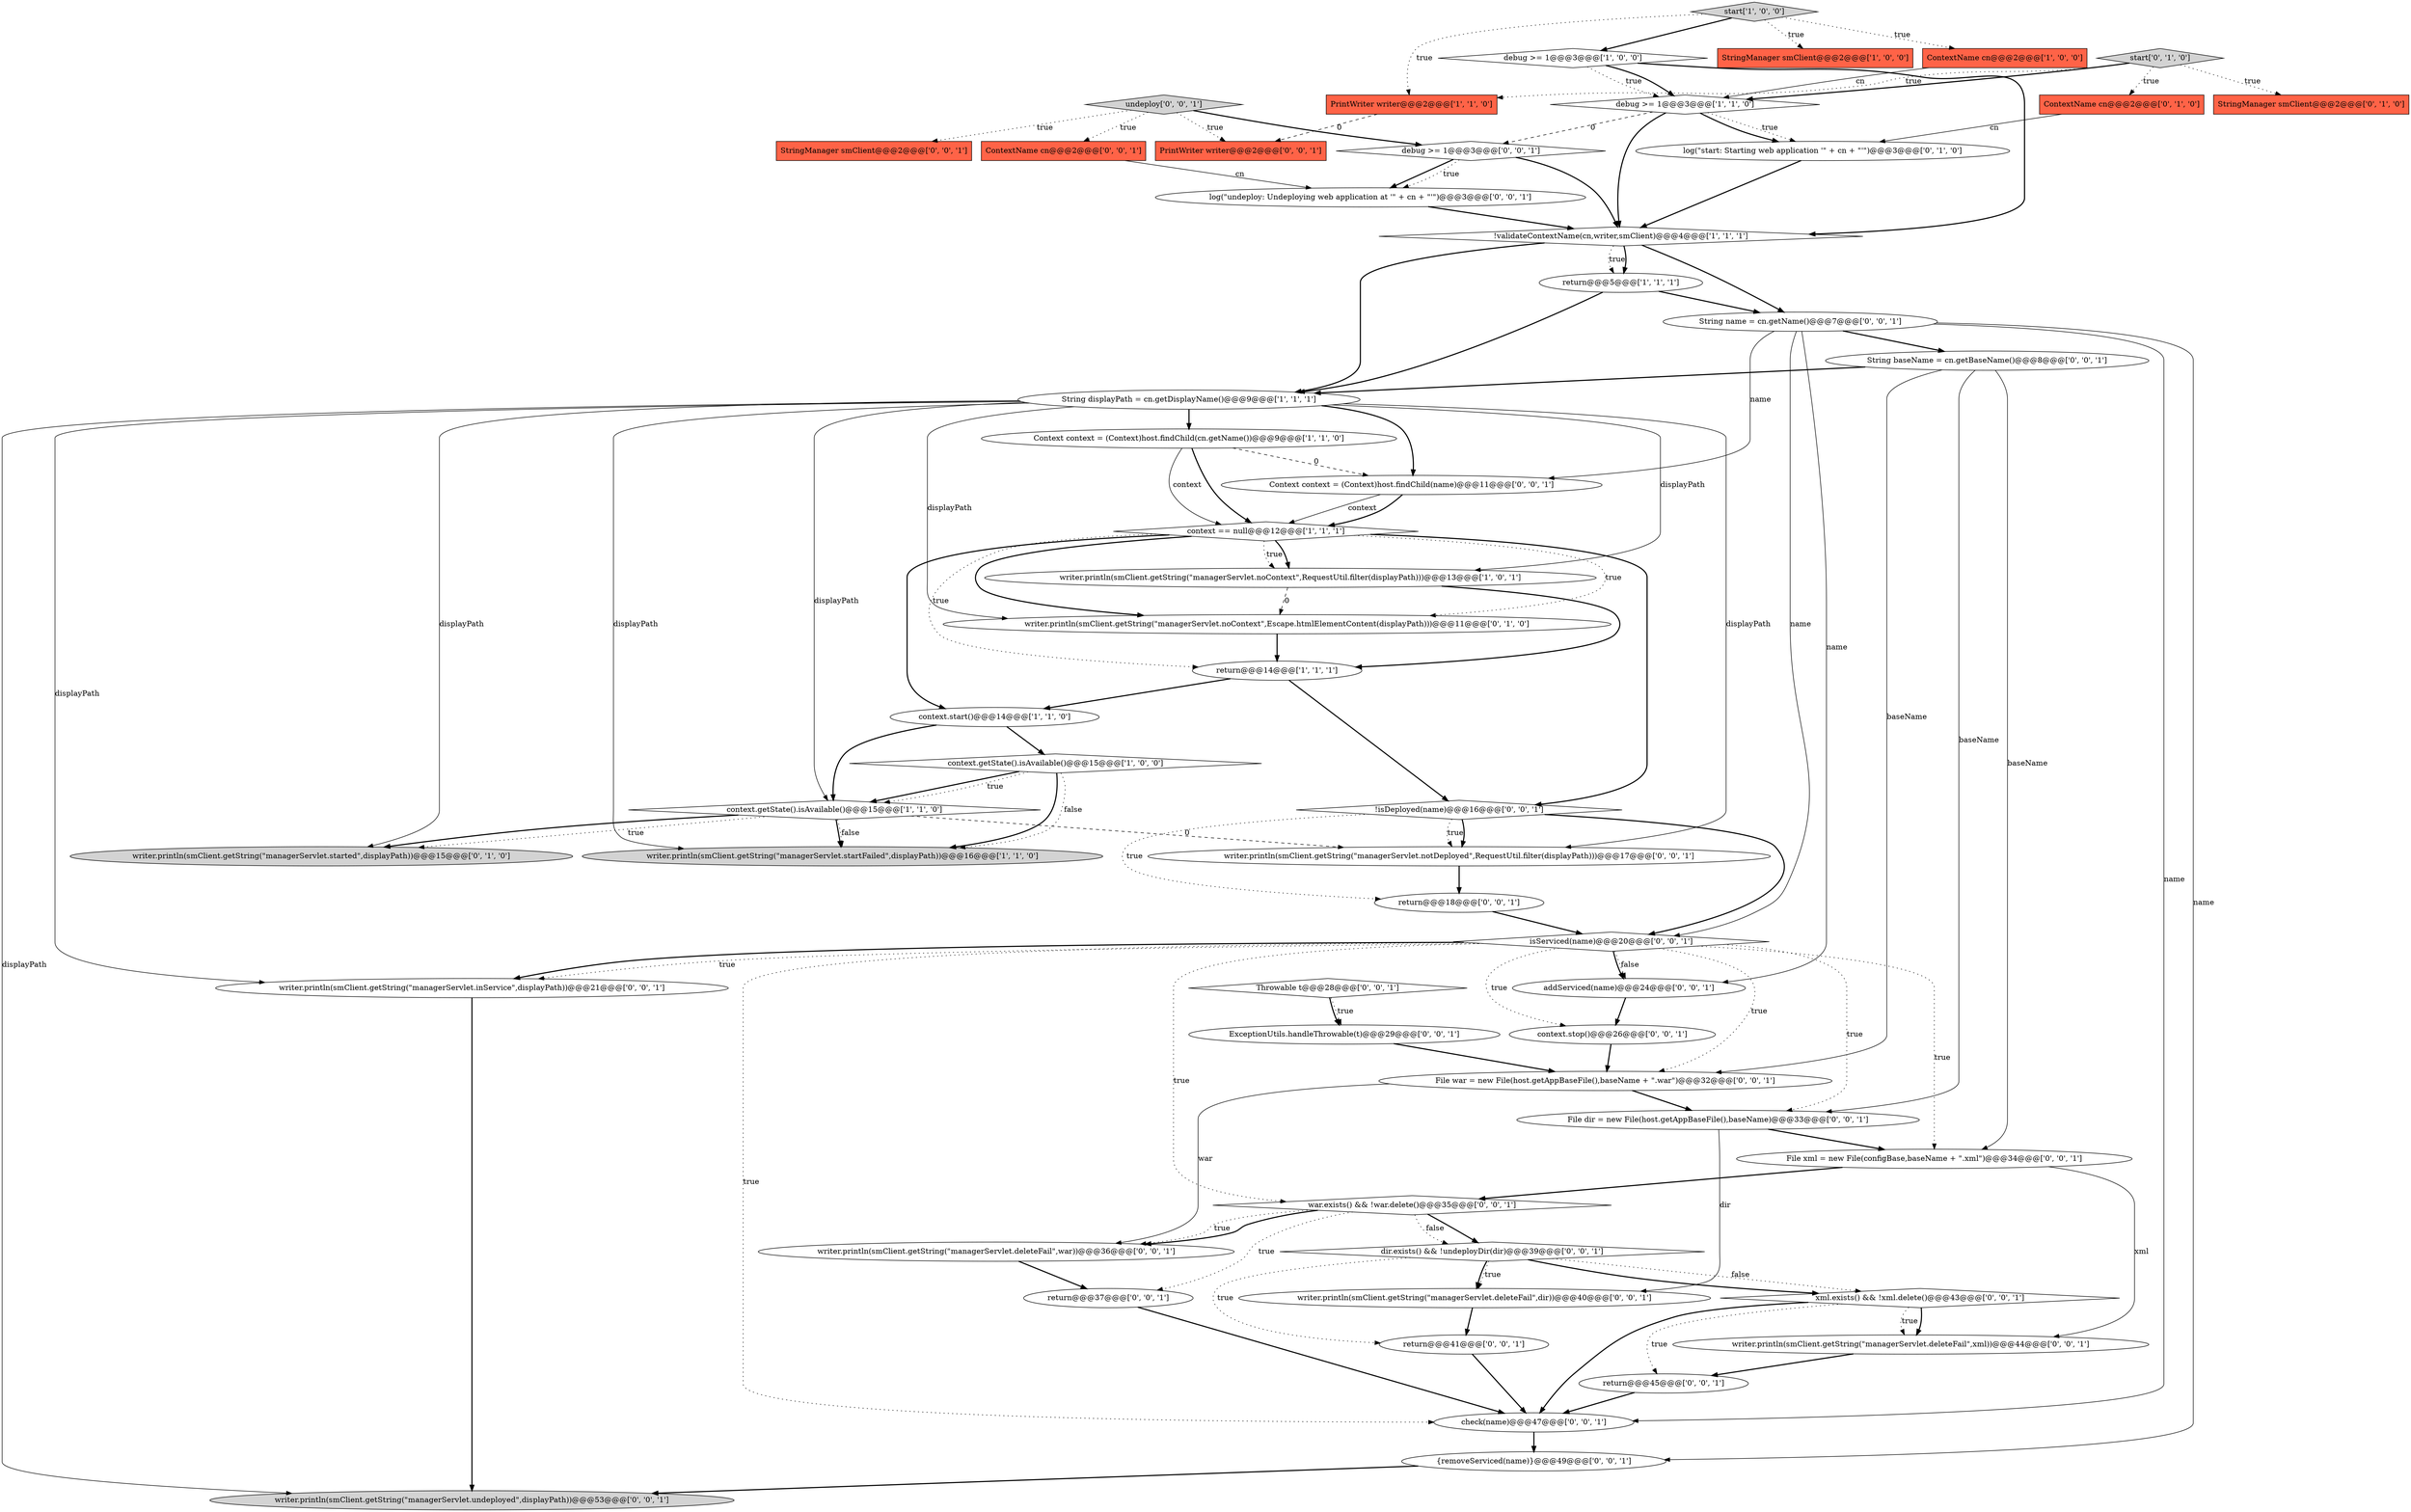 digraph {
16 [style = filled, label = "writer.println(smClient.getString(\"managerServlet.noContext\",RequestUtil.filter(displayPath)))@@@13@@@['1', '0', '1']", fillcolor = white, shape = ellipse image = "AAA0AAABBB1BBB"];
34 [style = filled, label = "ContextName cn@@@2@@@['0', '0', '1']", fillcolor = tomato, shape = box image = "AAA0AAABBB3BBB"];
18 [style = filled, label = "writer.println(smClient.getString(\"managerServlet.started\",displayPath))@@@15@@@['0', '1', '0']", fillcolor = lightgray, shape = ellipse image = "AAA0AAABBB2BBB"];
7 [style = filled, label = "return@@@5@@@['1', '1', '1']", fillcolor = white, shape = ellipse image = "AAA0AAABBB1BBB"];
52 [style = filled, label = "xml.exists() && !xml.delete()@@@43@@@['0', '0', '1']", fillcolor = white, shape = diamond image = "AAA0AAABBB3BBB"];
10 [style = filled, label = "String displayPath = cn.getDisplayName()@@@9@@@['1', '1', '1']", fillcolor = white, shape = ellipse image = "AAA0AAABBB1BBB"];
12 [style = filled, label = "start['1', '0', '0']", fillcolor = lightgray, shape = diamond image = "AAA0AAABBB1BBB"];
47 [style = filled, label = "String name = cn.getName()@@@7@@@['0', '0', '1']", fillcolor = white, shape = ellipse image = "AAA0AAABBB3BBB"];
32 [style = filled, label = "Throwable t@@@28@@@['0', '0', '1']", fillcolor = white, shape = diamond image = "AAA0AAABBB3BBB"];
0 [style = filled, label = "debug >= 1@@@3@@@['1', '0', '0']", fillcolor = white, shape = diamond image = "AAA0AAABBB1BBB"];
6 [style = filled, label = "PrintWriter writer@@@2@@@['1', '1', '0']", fillcolor = tomato, shape = box image = "AAA0AAABBB1BBB"];
41 [style = filled, label = "return@@@18@@@['0', '0', '1']", fillcolor = white, shape = ellipse image = "AAA0AAABBB3BBB"];
1 [style = filled, label = "context == null@@@12@@@['1', '1', '1']", fillcolor = white, shape = diamond image = "AAA0AAABBB1BBB"];
36 [style = filled, label = "debug >= 1@@@3@@@['0', '0', '1']", fillcolor = white, shape = diamond image = "AAA0AAABBB3BBB"];
26 [style = filled, label = "context.stop()@@@26@@@['0', '0', '1']", fillcolor = white, shape = ellipse image = "AAA0AAABBB3BBB"];
48 [style = filled, label = "dir.exists() && !undeployDir(dir)@@@39@@@['0', '0', '1']", fillcolor = white, shape = diamond image = "AAA0AAABBB3BBB"];
27 [style = filled, label = "undeploy['0', '0', '1']", fillcolor = lightgray, shape = diamond image = "AAA0AAABBB3BBB"];
45 [style = filled, label = "writer.println(smClient.getString(\"managerServlet.inService\",displayPath))@@@21@@@['0', '0', '1']", fillcolor = white, shape = ellipse image = "AAA0AAABBB3BBB"];
23 [style = filled, label = "check(name)@@@47@@@['0', '0', '1']", fillcolor = white, shape = ellipse image = "AAA0AAABBB3BBB"];
49 [style = filled, label = "writer.println(smClient.getString(\"managerServlet.deleteFail\",dir))@@@40@@@['0', '0', '1']", fillcolor = white, shape = ellipse image = "AAA0AAABBB3BBB"];
11 [style = filled, label = "context.getState().isAvailable()@@@15@@@['1', '0', '0']", fillcolor = white, shape = diamond image = "AAA0AAABBB1BBB"];
50 [style = filled, label = "PrintWriter writer@@@2@@@['0', '0', '1']", fillcolor = tomato, shape = box image = "AAA0AAABBB3BBB"];
39 [style = filled, label = "return@@@37@@@['0', '0', '1']", fillcolor = white, shape = ellipse image = "AAA0AAABBB3BBB"];
46 [style = filled, label = "StringManager smClient@@@2@@@['0', '0', '1']", fillcolor = tomato, shape = box image = "AAA0AAABBB3BBB"];
24 [style = filled, label = "writer.println(smClient.getString(\"managerServlet.notDeployed\",RequestUtil.filter(displayPath)))@@@17@@@['0', '0', '1']", fillcolor = white, shape = ellipse image = "AAA0AAABBB3BBB"];
33 [style = filled, label = "{removeServiced(name)}@@@49@@@['0', '0', '1']", fillcolor = white, shape = ellipse image = "AAA0AAABBB3BBB"];
53 [style = filled, label = "File war = new File(host.getAppBaseFile(),baseName + \".war\")@@@32@@@['0', '0', '1']", fillcolor = white, shape = ellipse image = "AAA0AAABBB3BBB"];
4 [style = filled, label = "StringManager smClient@@@2@@@['1', '0', '0']", fillcolor = tomato, shape = box image = "AAA0AAABBB1BBB"];
22 [style = filled, label = "log(\"start: Starting web application '\" + cn + \"'\")@@@3@@@['0', '1', '0']", fillcolor = white, shape = ellipse image = "AAA0AAABBB2BBB"];
30 [style = filled, label = "!isDeployed(name)@@@16@@@['0', '0', '1']", fillcolor = white, shape = diamond image = "AAA0AAABBB3BBB"];
2 [style = filled, label = "ContextName cn@@@2@@@['1', '0', '0']", fillcolor = tomato, shape = box image = "AAA0AAABBB1BBB"];
19 [style = filled, label = "start['0', '1', '0']", fillcolor = lightgray, shape = diamond image = "AAA0AAABBB2BBB"];
40 [style = filled, label = "return@@@45@@@['0', '0', '1']", fillcolor = white, shape = ellipse image = "AAA0AAABBB3BBB"];
3 [style = filled, label = "Context context = (Context)host.findChild(cn.getName())@@@9@@@['1', '1', '0']", fillcolor = white, shape = ellipse image = "AAA0AAABBB1BBB"];
5 [style = filled, label = "return@@@14@@@['1', '1', '1']", fillcolor = white, shape = ellipse image = "AAA0AAABBB1BBB"];
13 [style = filled, label = "context.getState().isAvailable()@@@15@@@['1', '1', '0']", fillcolor = white, shape = diamond image = "AAA0AAABBB1BBB"];
25 [style = filled, label = "ExceptionUtils.handleThrowable(t)@@@29@@@['0', '0', '1']", fillcolor = white, shape = ellipse image = "AAA0AAABBB3BBB"];
9 [style = filled, label = "debug >= 1@@@3@@@['1', '1', '0']", fillcolor = white, shape = diamond image = "AAA0AAABBB1BBB"];
42 [style = filled, label = "writer.println(smClient.getString(\"managerServlet.deleteFail\",xml))@@@44@@@['0', '0', '1']", fillcolor = white, shape = ellipse image = "AAA0AAABBB3BBB"];
29 [style = filled, label = "addServiced(name)@@@24@@@['0', '0', '1']", fillcolor = white, shape = ellipse image = "AAA0AAABBB3BBB"];
20 [style = filled, label = "ContextName cn@@@2@@@['0', '1', '0']", fillcolor = tomato, shape = box image = "AAA0AAABBB2BBB"];
31 [style = filled, label = "return@@@41@@@['0', '0', '1']", fillcolor = white, shape = ellipse image = "AAA0AAABBB3BBB"];
54 [style = filled, label = "String baseName = cn.getBaseName()@@@8@@@['0', '0', '1']", fillcolor = white, shape = ellipse image = "AAA0AAABBB3BBB"];
37 [style = filled, label = "writer.println(smClient.getString(\"managerServlet.undeployed\",displayPath))@@@53@@@['0', '0', '1']", fillcolor = lightgray, shape = ellipse image = "AAA0AAABBB3BBB"];
17 [style = filled, label = "writer.println(smClient.getString(\"managerServlet.noContext\",Escape.htmlElementContent(displayPath)))@@@11@@@['0', '1', '0']", fillcolor = white, shape = ellipse image = "AAA1AAABBB2BBB"];
35 [style = filled, label = "log(\"undeploy: Undeploying web application at '\" + cn + \"'\")@@@3@@@['0', '0', '1']", fillcolor = white, shape = ellipse image = "AAA0AAABBB3BBB"];
38 [style = filled, label = "Context context = (Context)host.findChild(name)@@@11@@@['0', '0', '1']", fillcolor = white, shape = ellipse image = "AAA0AAABBB3BBB"];
15 [style = filled, label = "context.start()@@@14@@@['1', '1', '0']", fillcolor = white, shape = ellipse image = "AAA0AAABBB1BBB"];
21 [style = filled, label = "StringManager smClient@@@2@@@['0', '1', '0']", fillcolor = tomato, shape = box image = "AAA0AAABBB2BBB"];
43 [style = filled, label = "File dir = new File(host.getAppBaseFile(),baseName)@@@33@@@['0', '0', '1']", fillcolor = white, shape = ellipse image = "AAA0AAABBB3BBB"];
28 [style = filled, label = "war.exists() && !war.delete()@@@35@@@['0', '0', '1']", fillcolor = white, shape = diamond image = "AAA0AAABBB3BBB"];
44 [style = filled, label = "isServiced(name)@@@20@@@['0', '0', '1']", fillcolor = white, shape = diamond image = "AAA0AAABBB3BBB"];
51 [style = filled, label = "File xml = new File(configBase,baseName + \".xml\")@@@34@@@['0', '0', '1']", fillcolor = white, shape = ellipse image = "AAA0AAABBB3BBB"];
55 [style = filled, label = "writer.println(smClient.getString(\"managerServlet.deleteFail\",war))@@@36@@@['0', '0', '1']", fillcolor = white, shape = ellipse image = "AAA0AAABBB3BBB"];
8 [style = filled, label = "!validateContextName(cn,writer,smClient)@@@4@@@['1', '1', '1']", fillcolor = white, shape = diamond image = "AAA0AAABBB1BBB"];
14 [style = filled, label = "writer.println(smClient.getString(\"managerServlet.startFailed\",displayPath))@@@16@@@['1', '1', '0']", fillcolor = lightgray, shape = ellipse image = "AAA0AAABBB1BBB"];
19->21 [style = dotted, label="true"];
10->18 [style = solid, label="displayPath"];
47->33 [style = solid, label="name"];
44->43 [style = dotted, label="true"];
54->10 [style = bold, label=""];
34->35 [style = solid, label="cn"];
0->8 [style = bold, label=""];
10->3 [style = bold, label=""];
3->1 [style = bold, label=""];
47->44 [style = solid, label="name"];
20->22 [style = solid, label="cn"];
53->43 [style = bold, label=""];
1->5 [style = dotted, label="true"];
51->28 [style = bold, label=""];
10->13 [style = solid, label="displayPath"];
1->17 [style = bold, label=""];
15->13 [style = bold, label=""];
44->45 [style = dotted, label="true"];
44->26 [style = dotted, label="true"];
36->8 [style = bold, label=""];
1->30 [style = bold, label=""];
47->29 [style = solid, label="name"];
16->5 [style = bold, label=""];
38->1 [style = solid, label="context"];
2->9 [style = solid, label="cn"];
55->39 [style = bold, label=""];
49->31 [style = bold, label=""];
48->31 [style = dotted, label="true"];
10->38 [style = bold, label=""];
44->28 [style = dotted, label="true"];
36->35 [style = bold, label=""];
7->47 [style = bold, label=""];
27->46 [style = dotted, label="true"];
31->23 [style = bold, label=""];
1->16 [style = dotted, label="true"];
12->0 [style = bold, label=""];
28->48 [style = bold, label=""];
52->23 [style = bold, label=""];
8->47 [style = bold, label=""];
28->48 [style = dotted, label="false"];
28->39 [style = dotted, label="true"];
41->44 [style = bold, label=""];
44->23 [style = dotted, label="true"];
43->49 [style = solid, label="dir"];
23->33 [style = bold, label=""];
33->37 [style = bold, label=""];
47->38 [style = solid, label="name"];
19->20 [style = dotted, label="true"];
44->29 [style = bold, label=""];
28->55 [style = bold, label=""];
12->4 [style = dotted, label="true"];
0->9 [style = dotted, label="true"];
51->42 [style = solid, label="xml"];
42->40 [style = bold, label=""];
54->51 [style = solid, label="baseName"];
11->13 [style = bold, label=""];
1->15 [style = bold, label=""];
47->54 [style = bold, label=""];
53->55 [style = solid, label="war"];
35->8 [style = bold, label=""];
12->6 [style = dotted, label="true"];
8->10 [style = bold, label=""];
13->14 [style = dotted, label="false"];
36->35 [style = dotted, label="true"];
43->51 [style = bold, label=""];
44->29 [style = dotted, label="false"];
10->37 [style = solid, label="displayPath"];
40->23 [style = bold, label=""];
32->25 [style = dotted, label="true"];
44->53 [style = dotted, label="true"];
48->49 [style = dotted, label="true"];
54->53 [style = solid, label="baseName"];
38->1 [style = bold, label=""];
30->24 [style = dotted, label="true"];
8->7 [style = dotted, label="true"];
12->2 [style = dotted, label="true"];
11->14 [style = bold, label=""];
6->50 [style = dashed, label="0"];
13->24 [style = dashed, label="0"];
48->52 [style = bold, label=""];
10->16 [style = solid, label="displayPath"];
13->18 [style = dotted, label="true"];
32->25 [style = bold, label=""];
15->11 [style = bold, label=""];
26->53 [style = bold, label=""];
48->52 [style = dotted, label="false"];
8->7 [style = bold, label=""];
10->14 [style = solid, label="displayPath"];
11->13 [style = dotted, label="true"];
19->6 [style = dotted, label="true"];
11->14 [style = dotted, label="false"];
52->42 [style = bold, label=""];
10->24 [style = solid, label="displayPath"];
3->1 [style = solid, label="context"];
9->22 [style = dotted, label="true"];
9->22 [style = bold, label=""];
48->49 [style = bold, label=""];
22->8 [style = bold, label=""];
19->9 [style = bold, label=""];
3->38 [style = dashed, label="0"];
7->10 [style = bold, label=""];
16->17 [style = dashed, label="0"];
27->34 [style = dotted, label="true"];
0->9 [style = bold, label=""];
44->45 [style = bold, label=""];
10->17 [style = solid, label="displayPath"];
1->17 [style = dotted, label="true"];
54->43 [style = solid, label="baseName"];
25->53 [style = bold, label=""];
13->18 [style = bold, label=""];
27->50 [style = dotted, label="true"];
27->36 [style = bold, label=""];
28->55 [style = dotted, label="true"];
24->41 [style = bold, label=""];
9->36 [style = dashed, label="0"];
47->23 [style = solid, label="name"];
5->30 [style = bold, label=""];
30->41 [style = dotted, label="true"];
10->45 [style = solid, label="displayPath"];
45->37 [style = bold, label=""];
9->8 [style = bold, label=""];
1->16 [style = bold, label=""];
13->14 [style = bold, label=""];
30->44 [style = bold, label=""];
39->23 [style = bold, label=""];
52->42 [style = dotted, label="true"];
30->24 [style = bold, label=""];
17->5 [style = bold, label=""];
52->40 [style = dotted, label="true"];
44->51 [style = dotted, label="true"];
5->15 [style = bold, label=""];
29->26 [style = bold, label=""];
}
